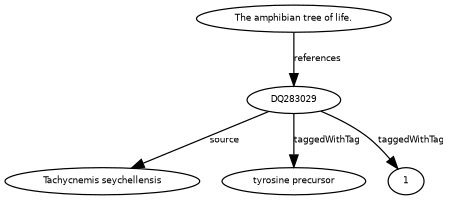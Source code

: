 digraph G {
size="3,3";
node [fontsize=7, fontname="Helvetica"];
edge [fontsize=7, fontname="Helvetica"];
node0 [label="DQ283029", width=0.27433100247,height=0.27433100247];
node1 [label="The amphibian tree of life.", width=0.27433100247,height=0.27433100247];
node2 [label="Tachycnemis seychellensis", width=0.27433100247,height=0.27433100247];
node3 [label="tyrosine precursor", width=0.27433100247,height=0.27433100247];
node4 [label="1", width=0.27433100247,height=0.27433100247];
node1 -> node0 [label="references"];
node0 -> node2 [label="source"];
node0 -> node3 [label="taggedWithTag"];
node0 -> node4 [label="taggedWithTag"];
}

